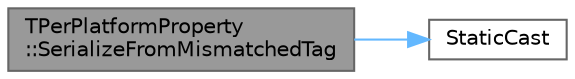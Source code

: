 digraph "TPerPlatformProperty::SerializeFromMismatchedTag"
{
 // INTERACTIVE_SVG=YES
 // LATEX_PDF_SIZE
  bgcolor="transparent";
  edge [fontname=Helvetica,fontsize=10,labelfontname=Helvetica,labelfontsize=10];
  node [fontname=Helvetica,fontsize=10,shape=box,height=0.2,width=0.4];
  rankdir="LR";
  Node1 [id="Node000001",label="TPerPlatformProperty\l::SerializeFromMismatchedTag",height=0.2,width=0.4,color="gray40", fillcolor="grey60", style="filled", fontcolor="black",tooltip=" "];
  Node1 -> Node2 [id="edge1_Node000001_Node000002",color="steelblue1",style="solid",tooltip=" "];
  Node2 [id="Node000002",label="StaticCast",height=0.2,width=0.4,color="grey40", fillcolor="white", style="filled",URL="$d4/d24/UnrealTemplate_8h.html#afe681f18f9c5b7b6d6035196f99b87da",tooltip="This exists to avoid a Visual Studio bug where using a cast to forward an rvalue reference array argu..."];
}
